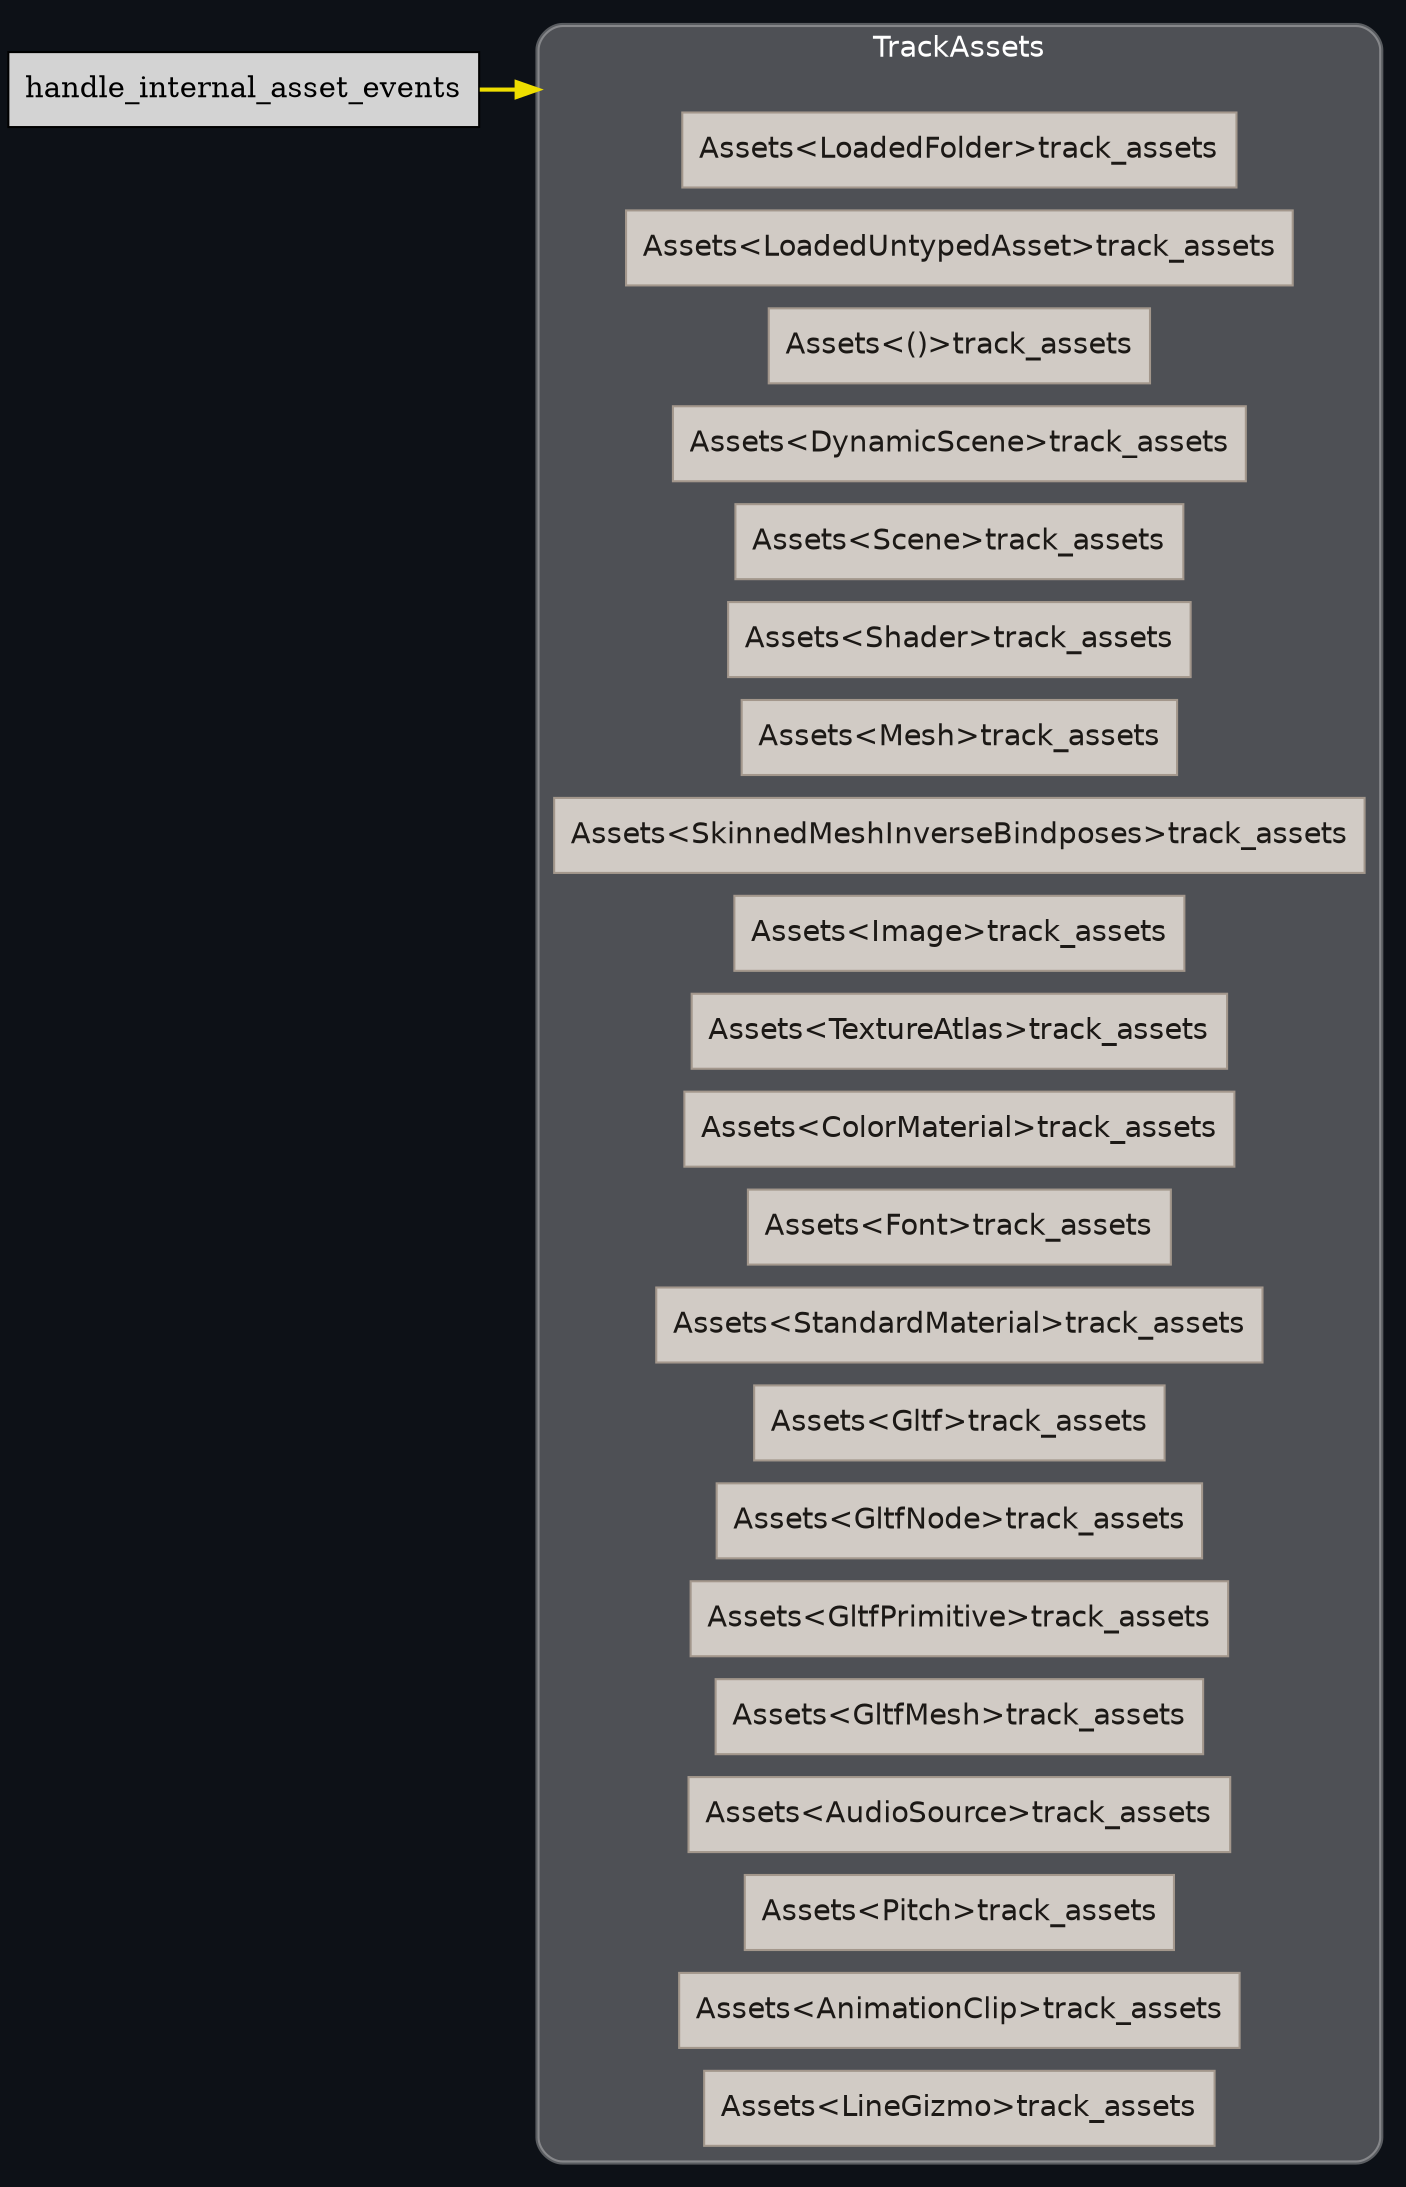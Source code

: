 digraph "" {
	"compound"="true";
	"splines"="spline";
	"rankdir"="LR";
	"bgcolor"="#0d1117";
	"fontname"="Helvetica";
	"nodesep"="0.15";
	edge ["penwidth"="2"];
	node ["shape"="box", "style"="filled"];
	subgraph "clusternode_Set(1)" {
		"style"="rounded,filled";
		"label"="TrackAssets";
		"tooltip"="TrackAssets";
		"fillcolor"="#ffffff44";
		"fontcolor"="#ffffff";
		"color"="#ffffff50";
		"penwidth"="2";
		"set_marker_node_Set(1)" ["style"="invis", "label"="", "height"="0", "shape"="point"]
		"node_System(0)" ["label"="Assets<LoadedFolder>track_assets", "tooltip"="bevy_asset::assets::Assets<bevy_asset::folder::LoadedFolder>::track_assets", "fillcolor"="#d1cbc5", "fontname"="Helvetica", "fontcolor"="#1c1916", "color"="#a3978c", "penwidth"="1"]
		"node_System(1)" ["label"="Assets<LoadedUntypedAsset>track_assets", "tooltip"="bevy_asset::assets::Assets<bevy_asset::assets::LoadedUntypedAsset>::track_assets", "fillcolor"="#d1cbc5", "fontname"="Helvetica", "fontcolor"="#1c1916", "color"="#a3978c", "penwidth"="1"]
		"node_System(2)" ["label"="Assets<()>track_assets", "tooltip"="bevy_asset::assets::Assets<()>::track_assets", "fillcolor"="#d1cbc5", "fontname"="Helvetica", "fontcolor"="#1c1916", "color"="#a3978c", "penwidth"="1"]
		"node_System(4)" ["label"="Assets<DynamicScene>track_assets", "tooltip"="bevy_asset::assets::Assets<bevy_scene::dynamic_scene::DynamicScene>::track_assets", "fillcolor"="#d1cbc5", "fontname"="Helvetica", "fontcolor"="#1c1916", "color"="#a3978c", "penwidth"="1"]
		"node_System(5)" ["label"="Assets<Scene>track_assets", "tooltip"="bevy_asset::assets::Assets<bevy_scene::scene::Scene>::track_assets", "fillcolor"="#d1cbc5", "fontname"="Helvetica", "fontcolor"="#1c1916", "color"="#a3978c", "penwidth"="1"]
		"node_System(6)" ["label"="Assets<Shader>track_assets", "tooltip"="bevy_asset::assets::Assets<bevy_render::render_resource::shader::Shader>::track_assets", "fillcolor"="#d1cbc5", "fontname"="Helvetica", "fontcolor"="#1c1916", "color"="#a3978c", "penwidth"="1"]
		"node_System(7)" ["label"="Assets<Mesh>track_assets", "tooltip"="bevy_asset::assets::Assets<bevy_render::mesh::mesh::Mesh>::track_assets", "fillcolor"="#d1cbc5", "fontname"="Helvetica", "fontcolor"="#1c1916", "color"="#a3978c", "penwidth"="1"]
		"node_System(8)" ["label"="Assets<SkinnedMeshInverseBindposes>track_assets", "tooltip"="bevy_asset::assets::Assets<bevy_render::mesh::mesh::skinning::SkinnedMeshInverseBindposes>::track_assets", "fillcolor"="#d1cbc5", "fontname"="Helvetica", "fontcolor"="#1c1916", "color"="#a3978c", "penwidth"="1"]
		"node_System(9)" ["label"="Assets<Image>track_assets", "tooltip"="bevy_asset::assets::Assets<bevy_render::texture::image::Image>::track_assets", "fillcolor"="#d1cbc5", "fontname"="Helvetica", "fontcolor"="#1c1916", "color"="#a3978c", "penwidth"="1"]
		"node_System(10)" ["label"="Assets<TextureAtlas>track_assets", "tooltip"="bevy_asset::assets::Assets<bevy_sprite::texture_atlas::TextureAtlas>::track_assets", "fillcolor"="#d1cbc5", "fontname"="Helvetica", "fontcolor"="#1c1916", "color"="#a3978c", "penwidth"="1"]
		"node_System(11)" ["label"="Assets<ColorMaterial>track_assets", "tooltip"="bevy_asset::assets::Assets<bevy_sprite::mesh2d::color_material::ColorMaterial>::track_assets", "fillcolor"="#d1cbc5", "fontname"="Helvetica", "fontcolor"="#1c1916", "color"="#a3978c", "penwidth"="1"]
		"node_System(12)" ["label"="Assets<Font>track_assets", "tooltip"="bevy_asset::assets::Assets<bevy_text::font::Font>::track_assets", "fillcolor"="#d1cbc5", "fontname"="Helvetica", "fontcolor"="#1c1916", "color"="#a3978c", "penwidth"="1"]
		"node_System(13)" ["label"="Assets<StandardMaterial>track_assets", "tooltip"="bevy_asset::assets::Assets<bevy_pbr::pbr_material::StandardMaterial>::track_assets", "fillcolor"="#d1cbc5", "fontname"="Helvetica", "fontcolor"="#1c1916", "color"="#a3978c", "penwidth"="1"]
		"node_System(14)" ["label"="Assets<Gltf>track_assets", "tooltip"="bevy_asset::assets::Assets<bevy_gltf::Gltf>::track_assets", "fillcolor"="#d1cbc5", "fontname"="Helvetica", "fontcolor"="#1c1916", "color"="#a3978c", "penwidth"="1"]
		"node_System(15)" ["label"="Assets<GltfNode>track_assets", "tooltip"="bevy_asset::assets::Assets<bevy_gltf::GltfNode>::track_assets", "fillcolor"="#d1cbc5", "fontname"="Helvetica", "fontcolor"="#1c1916", "color"="#a3978c", "penwidth"="1"]
		"node_System(16)" ["label"="Assets<GltfPrimitive>track_assets", "tooltip"="bevy_asset::assets::Assets<bevy_gltf::GltfPrimitive>::track_assets", "fillcolor"="#d1cbc5", "fontname"="Helvetica", "fontcolor"="#1c1916", "color"="#a3978c", "penwidth"="1"]
		"node_System(17)" ["label"="Assets<GltfMesh>track_assets", "tooltip"="bevy_asset::assets::Assets<bevy_gltf::GltfMesh>::track_assets", "fillcolor"="#d1cbc5", "fontname"="Helvetica", "fontcolor"="#1c1916", "color"="#a3978c", "penwidth"="1"]
		"node_System(18)" ["label"="Assets<AudioSource>track_assets", "tooltip"="bevy_asset::assets::Assets<bevy_audio::audio_source::AudioSource>::track_assets", "fillcolor"="#d1cbc5", "fontname"="Helvetica", "fontcolor"="#1c1916", "color"="#a3978c", "penwidth"="1"]
		"node_System(19)" ["label"="Assets<Pitch>track_assets", "tooltip"="bevy_asset::assets::Assets<bevy_audio::pitch::Pitch>::track_assets", "fillcolor"="#d1cbc5", "fontname"="Helvetica", "fontcolor"="#1c1916", "color"="#a3978c", "penwidth"="1"]
		"node_System(20)" ["label"="Assets<AnimationClip>track_assets", "tooltip"="bevy_asset::assets::Assets<bevy_animation::AnimationClip>::track_assets", "fillcolor"="#d1cbc5", "fontname"="Helvetica", "fontcolor"="#1c1916", "color"="#a3978c", "penwidth"="1"]
		"node_System(21)" ["label"="Assets<LineGizmo>track_assets", "tooltip"="bevy_asset::assets::Assets<bevy_gizmos::LineGizmo>::track_assets", "fillcolor"="#d1cbc5", "fontname"="Helvetica", "fontcolor"="#1c1916", "color"="#a3978c", "penwidth"="1"]
	}
	
	"node_System(3)" ["label"="handle_internal_asset_events", "tooltip"="bevy_asset::server::handle_internal_asset_events"]
	"node_System(3)" -> "set_marker_node_Set(1)" ["lhead"="clusternode_Set(1)", "ltail"="", "tooltip"="SystemTypeSet(handle_internal_asset_events()) → TrackAssets", "color"="#eede00"]
}

